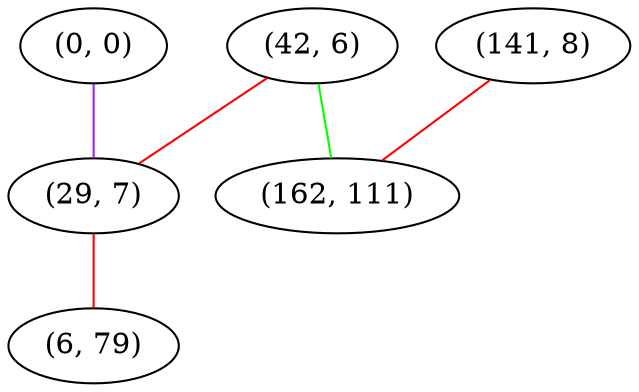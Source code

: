 graph "" {
"(0, 0)";
"(42, 6)";
"(29, 7)";
"(141, 8)";
"(162, 111)";
"(6, 79)";
"(0, 0)" -- "(29, 7)"  [color=purple, key=0, weight=4];
"(42, 6)" -- "(162, 111)"  [color=green, key=0, weight=2];
"(42, 6)" -- "(29, 7)"  [color=red, key=0, weight=1];
"(29, 7)" -- "(6, 79)"  [color=red, key=0, weight=1];
"(141, 8)" -- "(162, 111)"  [color=red, key=0, weight=1];
}

